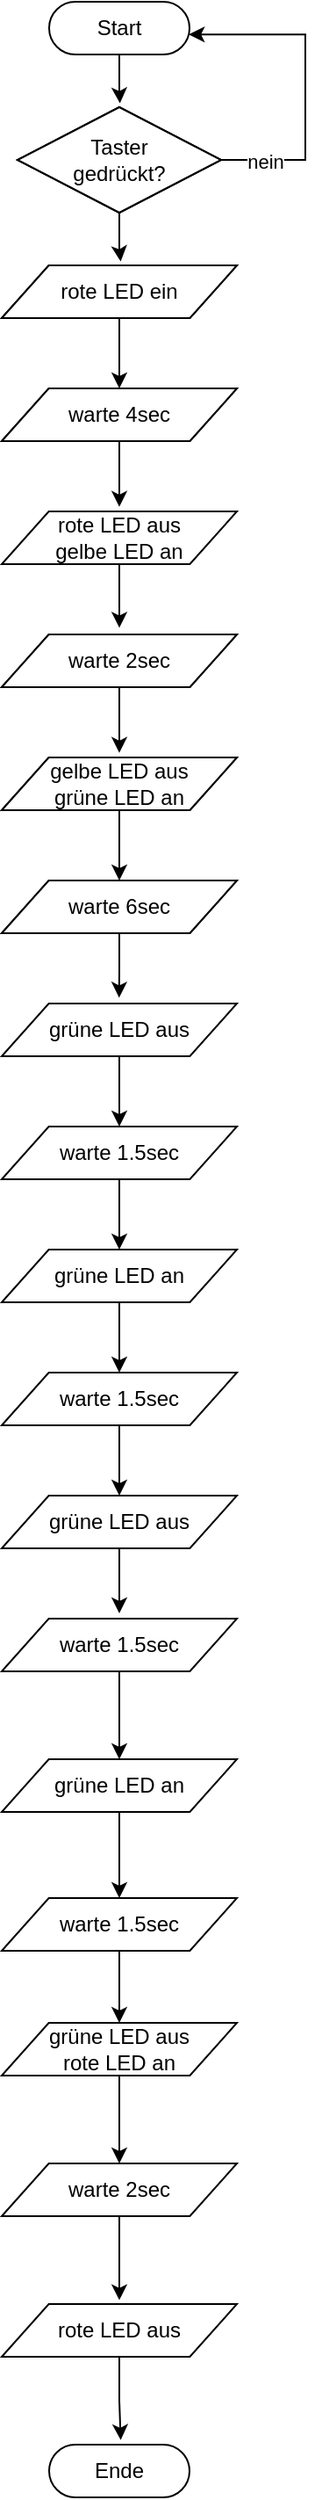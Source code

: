 <mxfile version="24.0.2" type="device">
  <diagram name="Seite-1" id="WQEAlNSbl0d-zMWSCInk">
    <mxGraphModel dx="2963" dy="1569" grid="1" gridSize="10" guides="1" tooltips="1" connect="1" arrows="1" fold="1" page="1" pageScale="1" pageWidth="827" pageHeight="1169" math="0" shadow="0">
      <root>
        <mxCell id="0" />
        <mxCell id="1" parent="0" />
        <mxCell id="VgwNV8oQTl9cGMpLk7lP-1" value="Start" style="html=1;dashed=0;whiteSpace=wrap;shape=mxgraph.dfd.start" vertex="1" parent="1">
          <mxGeometry x="374" y="60" width="80" height="30" as="geometry" />
        </mxCell>
        <mxCell id="VgwNV8oQTl9cGMpLk7lP-2" value="Taster&lt;div&gt;gedrückt?&lt;/div&gt;" style="shape=rhombus;html=1;dashed=0;whiteSpace=wrap;perimeter=rhombusPerimeter;" vertex="1" parent="1">
          <mxGeometry x="356" y="120" width="116" height="60" as="geometry" />
        </mxCell>
        <mxCell id="VgwNV8oQTl9cGMpLk7lP-3" style="edgeStyle=orthogonalEdgeStyle;rounded=0;orthogonalLoop=1;jettySize=auto;html=1;entryX=0.503;entryY=-0.037;entryDx=0;entryDy=0;entryPerimeter=0;" edge="1" parent="1" source="VgwNV8oQTl9cGMpLk7lP-1" target="VgwNV8oQTl9cGMpLk7lP-2">
          <mxGeometry relative="1" as="geometry" />
        </mxCell>
        <mxCell id="VgwNV8oQTl9cGMpLk7lP-7" style="edgeStyle=orthogonalEdgeStyle;rounded=0;orthogonalLoop=1;jettySize=auto;html=1;entryX=0.995;entryY=0.62;entryDx=0;entryDy=0;entryPerimeter=0;" edge="1" parent="1" source="VgwNV8oQTl9cGMpLk7lP-2" target="VgwNV8oQTl9cGMpLk7lP-1">
          <mxGeometry relative="1" as="geometry">
            <Array as="points">
              <mxPoint x="520" y="150" />
              <mxPoint x="520" y="79" />
            </Array>
          </mxGeometry>
        </mxCell>
        <mxCell id="VgwNV8oQTl9cGMpLk7lP-8" value="nein" style="edgeLabel;html=1;align=center;verticalAlign=middle;resizable=0;points=[];" vertex="1" connectable="0" parent="VgwNV8oQTl9cGMpLk7lP-7">
          <mxGeometry x="-0.729" y="-1" relative="1" as="geometry">
            <mxPoint as="offset" />
          </mxGeometry>
        </mxCell>
        <mxCell id="VgwNV8oQTl9cGMpLk7lP-10" value="Taster&lt;div&gt;gedrückt?&lt;/div&gt;" style="shape=rhombus;html=1;dashed=0;whiteSpace=wrap;perimeter=rhombusPerimeter;" vertex="1" parent="1">
          <mxGeometry x="356" y="120" width="116" height="60" as="geometry" />
        </mxCell>
        <mxCell id="VgwNV8oQTl9cGMpLk7lP-13" value="rote LED ein" style="shape=parallelogram;perimeter=parallelogramPerimeter;whiteSpace=wrap;html=1;dashed=0;" vertex="1" parent="1">
          <mxGeometry x="347" y="210" width="134" height="30" as="geometry" />
        </mxCell>
        <mxCell id="VgwNV8oQTl9cGMpLk7lP-15" style="edgeStyle=orthogonalEdgeStyle;rounded=0;orthogonalLoop=1;jettySize=auto;html=1;entryX=0.506;entryY=-0.073;entryDx=0;entryDy=0;entryPerimeter=0;" edge="1" parent="1" source="VgwNV8oQTl9cGMpLk7lP-10" target="VgwNV8oQTl9cGMpLk7lP-13">
          <mxGeometry relative="1" as="geometry" />
        </mxCell>
        <mxCell id="VgwNV8oQTl9cGMpLk7lP-19" style="edgeStyle=orthogonalEdgeStyle;rounded=0;orthogonalLoop=1;jettySize=auto;html=1;entryX=0.5;entryY=0;entryDx=0;entryDy=0;" edge="1" parent="1" source="VgwNV8oQTl9cGMpLk7lP-16" target="VgwNV8oQTl9cGMpLk7lP-17">
          <mxGeometry relative="1" as="geometry" />
        </mxCell>
        <mxCell id="VgwNV8oQTl9cGMpLk7lP-16" value="rote LED ein" style="shape=parallelogram;perimeter=parallelogramPerimeter;whiteSpace=wrap;html=1;dashed=0;" vertex="1" parent="1">
          <mxGeometry x="347" y="210" width="134" height="30" as="geometry" />
        </mxCell>
        <mxCell id="VgwNV8oQTl9cGMpLk7lP-17" value="warte 4sec" style="shape=parallelogram;perimeter=parallelogramPerimeter;whiteSpace=wrap;html=1;dashed=0;" vertex="1" parent="1">
          <mxGeometry x="347" y="280" width="134" height="30" as="geometry" />
        </mxCell>
        <mxCell id="VgwNV8oQTl9cGMpLk7lP-20" value="rote LED aus&lt;div&gt;gelbe LED an&lt;/div&gt;" style="shape=parallelogram;perimeter=parallelogramPerimeter;whiteSpace=wrap;html=1;dashed=0;" vertex="1" parent="1">
          <mxGeometry x="347" y="350" width="134" height="30" as="geometry" />
        </mxCell>
        <mxCell id="VgwNV8oQTl9cGMpLk7lP-22" style="edgeStyle=orthogonalEdgeStyle;rounded=0;orthogonalLoop=1;jettySize=auto;html=1;exitX=0.5;exitY=1;exitDx=0;exitDy=0;entryX=0.5;entryY=-0.087;entryDx=0;entryDy=0;entryPerimeter=0;" edge="1" parent="1" source="VgwNV8oQTl9cGMpLk7lP-17" target="VgwNV8oQTl9cGMpLk7lP-20">
          <mxGeometry relative="1" as="geometry" />
        </mxCell>
        <mxCell id="VgwNV8oQTl9cGMpLk7lP-23" value="warte 4sec" style="shape=parallelogram;perimeter=parallelogramPerimeter;whiteSpace=wrap;html=1;dashed=0;" vertex="1" parent="1">
          <mxGeometry x="347" y="280" width="134" height="30" as="geometry" />
        </mxCell>
        <mxCell id="VgwNV8oQTl9cGMpLk7lP-24" value="warte 2sec" style="shape=parallelogram;perimeter=parallelogramPerimeter;whiteSpace=wrap;html=1;dashed=0;" vertex="1" parent="1">
          <mxGeometry x="347" y="420" width="134" height="30" as="geometry" />
        </mxCell>
        <mxCell id="VgwNV8oQTl9cGMpLk7lP-25" style="edgeStyle=orthogonalEdgeStyle;rounded=0;orthogonalLoop=1;jettySize=auto;html=1;entryX=0.5;entryY=-0.127;entryDx=0;entryDy=0;entryPerimeter=0;" edge="1" parent="1" source="VgwNV8oQTl9cGMpLk7lP-20" target="VgwNV8oQTl9cGMpLk7lP-24">
          <mxGeometry relative="1" as="geometry" />
        </mxCell>
        <mxCell id="VgwNV8oQTl9cGMpLk7lP-30" style="edgeStyle=orthogonalEdgeStyle;rounded=0;orthogonalLoop=1;jettySize=auto;html=1;entryX=0.5;entryY=0;entryDx=0;entryDy=0;" edge="1" parent="1" source="VgwNV8oQTl9cGMpLk7lP-26" target="VgwNV8oQTl9cGMpLk7lP-29">
          <mxGeometry relative="1" as="geometry" />
        </mxCell>
        <mxCell id="VgwNV8oQTl9cGMpLk7lP-26" value="gelbe LED aus&lt;div&gt;grüne LED an&lt;/div&gt;" style="shape=parallelogram;perimeter=parallelogramPerimeter;whiteSpace=wrap;html=1;dashed=0;" vertex="1" parent="1">
          <mxGeometry x="347" y="490" width="134" height="30" as="geometry" />
        </mxCell>
        <mxCell id="VgwNV8oQTl9cGMpLk7lP-27" style="edgeStyle=orthogonalEdgeStyle;rounded=0;orthogonalLoop=1;jettySize=auto;html=1;entryX=0.5;entryY=-0.087;entryDx=0;entryDy=0;entryPerimeter=0;" edge="1" parent="1" source="VgwNV8oQTl9cGMpLk7lP-24" target="VgwNV8oQTl9cGMpLk7lP-26">
          <mxGeometry relative="1" as="geometry" />
        </mxCell>
        <mxCell id="VgwNV8oQTl9cGMpLk7lP-28" value="warte 2sec" style="shape=parallelogram;perimeter=parallelogramPerimeter;whiteSpace=wrap;html=1;dashed=0;" vertex="1" parent="1">
          <mxGeometry x="347" y="420" width="134" height="30" as="geometry" />
        </mxCell>
        <mxCell id="VgwNV8oQTl9cGMpLk7lP-29" value="warte 6sec" style="shape=parallelogram;perimeter=parallelogramPerimeter;whiteSpace=wrap;html=1;dashed=0;" vertex="1" parent="1">
          <mxGeometry x="347" y="560" width="134" height="30" as="geometry" />
        </mxCell>
        <mxCell id="VgwNV8oQTl9cGMpLk7lP-31" value="gelbe LED aus&lt;div&gt;grüne LED an&lt;/div&gt;" style="shape=parallelogram;perimeter=parallelogramPerimeter;whiteSpace=wrap;html=1;dashed=0;" vertex="1" parent="1">
          <mxGeometry x="347" y="490" width="134" height="30" as="geometry" />
        </mxCell>
        <mxCell id="VgwNV8oQTl9cGMpLk7lP-39" style="edgeStyle=orthogonalEdgeStyle;rounded=0;orthogonalLoop=1;jettySize=auto;html=1;exitX=0.5;exitY=1;exitDx=0;exitDy=0;entryX=0.5;entryY=0;entryDx=0;entryDy=0;" edge="1" parent="1" source="VgwNV8oQTl9cGMpLk7lP-32" target="VgwNV8oQTl9cGMpLk7lP-34">
          <mxGeometry relative="1" as="geometry" />
        </mxCell>
        <mxCell id="VgwNV8oQTl9cGMpLk7lP-32" value="grüne LED an" style="shape=parallelogram;perimeter=parallelogramPerimeter;whiteSpace=wrap;html=1;dashed=0;" vertex="1" parent="1">
          <mxGeometry x="347" y="770" width="134" height="30" as="geometry" />
        </mxCell>
        <mxCell id="VgwNV8oQTl9cGMpLk7lP-33" value="warte 6sec" style="shape=parallelogram;perimeter=parallelogramPerimeter;whiteSpace=wrap;html=1;dashed=0;" vertex="1" parent="1">
          <mxGeometry x="347" y="560" width="134" height="30" as="geometry" />
        </mxCell>
        <mxCell id="VgwNV8oQTl9cGMpLk7lP-40" style="edgeStyle=orthogonalEdgeStyle;rounded=0;orthogonalLoop=1;jettySize=auto;html=1;entryX=0.5;entryY=0;entryDx=0;entryDy=0;" edge="1" parent="1" source="VgwNV8oQTl9cGMpLk7lP-34" target="VgwNV8oQTl9cGMpLk7lP-35">
          <mxGeometry relative="1" as="geometry" />
        </mxCell>
        <mxCell id="VgwNV8oQTl9cGMpLk7lP-34" value="warte 1.5sec" style="shape=parallelogram;perimeter=parallelogramPerimeter;whiteSpace=wrap;html=1;dashed=0;" vertex="1" parent="1">
          <mxGeometry x="347" y="840" width="134" height="30" as="geometry" />
        </mxCell>
        <mxCell id="VgwNV8oQTl9cGMpLk7lP-35" value="grüne LED aus" style="shape=parallelogram;perimeter=parallelogramPerimeter;whiteSpace=wrap;html=1;dashed=0;" vertex="1" parent="1">
          <mxGeometry x="347" y="910" width="134" height="30" as="geometry" />
        </mxCell>
        <mxCell id="VgwNV8oQTl9cGMpLk7lP-48" style="edgeStyle=orthogonalEdgeStyle;rounded=0;orthogonalLoop=1;jettySize=auto;html=1;exitX=0.5;exitY=1;exitDx=0;exitDy=0;entryX=0.5;entryY=0;entryDx=0;entryDy=0;" edge="1" parent="1" source="VgwNV8oQTl9cGMpLk7lP-36" target="VgwNV8oQTl9cGMpLk7lP-47">
          <mxGeometry relative="1" as="geometry" />
        </mxCell>
        <mxCell id="VgwNV8oQTl9cGMpLk7lP-36" value="warte 1.5sec" style="shape=parallelogram;perimeter=parallelogramPerimeter;whiteSpace=wrap;html=1;dashed=0;" vertex="1" parent="1">
          <mxGeometry x="347" y="980" width="134" height="30" as="geometry" />
        </mxCell>
        <mxCell id="VgwNV8oQTl9cGMpLk7lP-41" style="edgeStyle=orthogonalEdgeStyle;rounded=0;orthogonalLoop=1;jettySize=auto;html=1;exitX=0.5;exitY=1;exitDx=0;exitDy=0;entryX=0.5;entryY=-0.1;entryDx=0;entryDy=0;entryPerimeter=0;" edge="1" parent="1" source="VgwNV8oQTl9cGMpLk7lP-35" target="VgwNV8oQTl9cGMpLk7lP-36">
          <mxGeometry relative="1" as="geometry" />
        </mxCell>
        <mxCell id="VgwNV8oQTl9cGMpLk7lP-42" style="edgeStyle=orthogonalEdgeStyle;rounded=0;orthogonalLoop=1;jettySize=auto;html=1;exitX=0.5;exitY=1;exitDx=0;exitDy=0;entryX=0.5;entryY=0;entryDx=0;entryDy=0;" edge="1" parent="1" source="VgwNV8oQTl9cGMpLk7lP-43" target="VgwNV8oQTl9cGMpLk7lP-44">
          <mxGeometry relative="1" as="geometry" />
        </mxCell>
        <mxCell id="VgwNV8oQTl9cGMpLk7lP-43" value="grüne LED aus" style="shape=parallelogram;perimeter=parallelogramPerimeter;whiteSpace=wrap;html=1;dashed=0;" vertex="1" parent="1">
          <mxGeometry x="347" y="630" width="134" height="30" as="geometry" />
        </mxCell>
        <mxCell id="VgwNV8oQTl9cGMpLk7lP-46" style="edgeStyle=orthogonalEdgeStyle;rounded=0;orthogonalLoop=1;jettySize=auto;html=1;entryX=0.5;entryY=0;entryDx=0;entryDy=0;" edge="1" parent="1" source="VgwNV8oQTl9cGMpLk7lP-44" target="VgwNV8oQTl9cGMpLk7lP-32">
          <mxGeometry relative="1" as="geometry" />
        </mxCell>
        <mxCell id="VgwNV8oQTl9cGMpLk7lP-44" value="warte 1.5sec" style="shape=parallelogram;perimeter=parallelogramPerimeter;whiteSpace=wrap;html=1;dashed=0;" vertex="1" parent="1">
          <mxGeometry x="347" y="700" width="134" height="30" as="geometry" />
        </mxCell>
        <mxCell id="VgwNV8oQTl9cGMpLk7lP-45" style="edgeStyle=orthogonalEdgeStyle;rounded=0;orthogonalLoop=1;jettySize=auto;html=1;entryX=0.499;entryY=-0.11;entryDx=0;entryDy=0;entryPerimeter=0;" edge="1" parent="1" source="VgwNV8oQTl9cGMpLk7lP-33" target="VgwNV8oQTl9cGMpLk7lP-43">
          <mxGeometry relative="1" as="geometry" />
        </mxCell>
        <mxCell id="VgwNV8oQTl9cGMpLk7lP-51" style="edgeStyle=orthogonalEdgeStyle;rounded=0;orthogonalLoop=1;jettySize=auto;html=1;entryX=0.5;entryY=0;entryDx=0;entryDy=0;" edge="1" parent="1" source="VgwNV8oQTl9cGMpLk7lP-47" target="VgwNV8oQTl9cGMpLk7lP-49">
          <mxGeometry relative="1" as="geometry" />
        </mxCell>
        <mxCell id="VgwNV8oQTl9cGMpLk7lP-47" value="grüne LED an" style="shape=parallelogram;perimeter=parallelogramPerimeter;whiteSpace=wrap;html=1;dashed=0;" vertex="1" parent="1">
          <mxGeometry x="347" y="1060" width="134" height="30" as="geometry" />
        </mxCell>
        <mxCell id="VgwNV8oQTl9cGMpLk7lP-53" style="edgeStyle=orthogonalEdgeStyle;rounded=0;orthogonalLoop=1;jettySize=auto;html=1;entryX=0.5;entryY=0;entryDx=0;entryDy=0;" edge="1" parent="1" source="VgwNV8oQTl9cGMpLk7lP-49" target="VgwNV8oQTl9cGMpLk7lP-52">
          <mxGeometry relative="1" as="geometry" />
        </mxCell>
        <mxCell id="VgwNV8oQTl9cGMpLk7lP-49" value="warte 1.5sec" style="shape=parallelogram;perimeter=parallelogramPerimeter;whiteSpace=wrap;html=1;dashed=0;" vertex="1" parent="1">
          <mxGeometry x="347" y="1139" width="134" height="30" as="geometry" />
        </mxCell>
        <mxCell id="VgwNV8oQTl9cGMpLk7lP-56" style="edgeStyle=orthogonalEdgeStyle;rounded=0;orthogonalLoop=1;jettySize=auto;html=1;entryX=0.5;entryY=0;entryDx=0;entryDy=0;" edge="1" parent="1" source="VgwNV8oQTl9cGMpLk7lP-52" target="VgwNV8oQTl9cGMpLk7lP-55">
          <mxGeometry relative="1" as="geometry" />
        </mxCell>
        <mxCell id="VgwNV8oQTl9cGMpLk7lP-52" value="grüne LED aus&lt;div&gt;rote LED an&lt;/div&gt;" style="shape=parallelogram;perimeter=parallelogramPerimeter;whiteSpace=wrap;html=1;dashed=0;" vertex="1" parent="1">
          <mxGeometry x="347" y="1210" width="134" height="30" as="geometry" />
        </mxCell>
        <mxCell id="VgwNV8oQTl9cGMpLk7lP-54" value="rote LED aus" style="shape=parallelogram;perimeter=parallelogramPerimeter;whiteSpace=wrap;html=1;dashed=0;" vertex="1" parent="1">
          <mxGeometry x="347" y="1370" width="134" height="30" as="geometry" />
        </mxCell>
        <mxCell id="VgwNV8oQTl9cGMpLk7lP-55" value="warte 2sec" style="shape=parallelogram;perimeter=parallelogramPerimeter;whiteSpace=wrap;html=1;dashed=0;" vertex="1" parent="1">
          <mxGeometry x="347" y="1290" width="134" height="30" as="geometry" />
        </mxCell>
        <mxCell id="VgwNV8oQTl9cGMpLk7lP-57" style="edgeStyle=orthogonalEdgeStyle;rounded=0;orthogonalLoop=1;jettySize=auto;html=1;entryX=0.5;entryY=-0.073;entryDx=0;entryDy=0;entryPerimeter=0;" edge="1" parent="1" source="VgwNV8oQTl9cGMpLk7lP-55" target="VgwNV8oQTl9cGMpLk7lP-54">
          <mxGeometry relative="1" as="geometry" />
        </mxCell>
        <mxCell id="VgwNV8oQTl9cGMpLk7lP-58" value="Ende" style="html=1;dashed=0;whiteSpace=wrap;shape=mxgraph.dfd.start" vertex="1" parent="1">
          <mxGeometry x="374" y="1450" width="80" height="30" as="geometry" />
        </mxCell>
        <mxCell id="VgwNV8oQTl9cGMpLk7lP-59" style="edgeStyle=orthogonalEdgeStyle;rounded=0;orthogonalLoop=1;jettySize=auto;html=1;entryX=0.51;entryY=-0.087;entryDx=0;entryDy=0;entryPerimeter=0;" edge="1" parent="1" source="VgwNV8oQTl9cGMpLk7lP-54" target="VgwNV8oQTl9cGMpLk7lP-58">
          <mxGeometry relative="1" as="geometry" />
        </mxCell>
      </root>
    </mxGraphModel>
  </diagram>
</mxfile>
